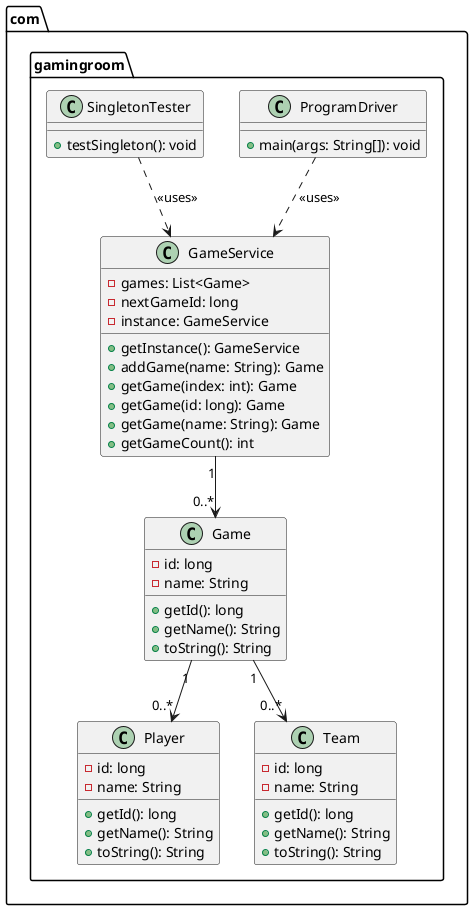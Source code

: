 @startuml game_application
package com.gamingroom {

    ' GameService class with singleton pattern
    class GameService {
        - games: List<Game>
        - nextGameId: long
        - instance: GameService
        + getInstance(): GameService
        + addGame(name: String): Game
        + getGame(index: int): Game
        + getGame(id: long): Game
        + getGame(name: String): Game
        + getGameCount(): int
    }

    ' Game class
    class Game {
        - id: long
        - name: String
        + getId(): long
        + getName(): String
        + toString(): String
    }

    ' Player class
    class Player {
        - id: long
        - name: String
        + getId(): long
        + getName(): String
        + toString(): String
    }

    ' Team class
    class Team {
        - id: long
        - name: String
        + getId(): long
        + getName(): String
        + toString(): String
    }

    ' ProgramDriver class
    class ProgramDriver {
        + main(args: String[]): void
    }

    ' SingletonTester class
    class SingletonTester {
        + testSingleton(): void
    }

    ' Relationships
    ProgramDriver ..> GameService : << uses >>
    SingletonTester ..> GameService : << uses >>
    GameService "1" --> "0..*" Game
    Game "1" --> "0..*" Player
    Game "1" --> "0..*" Team
}
@enduml
